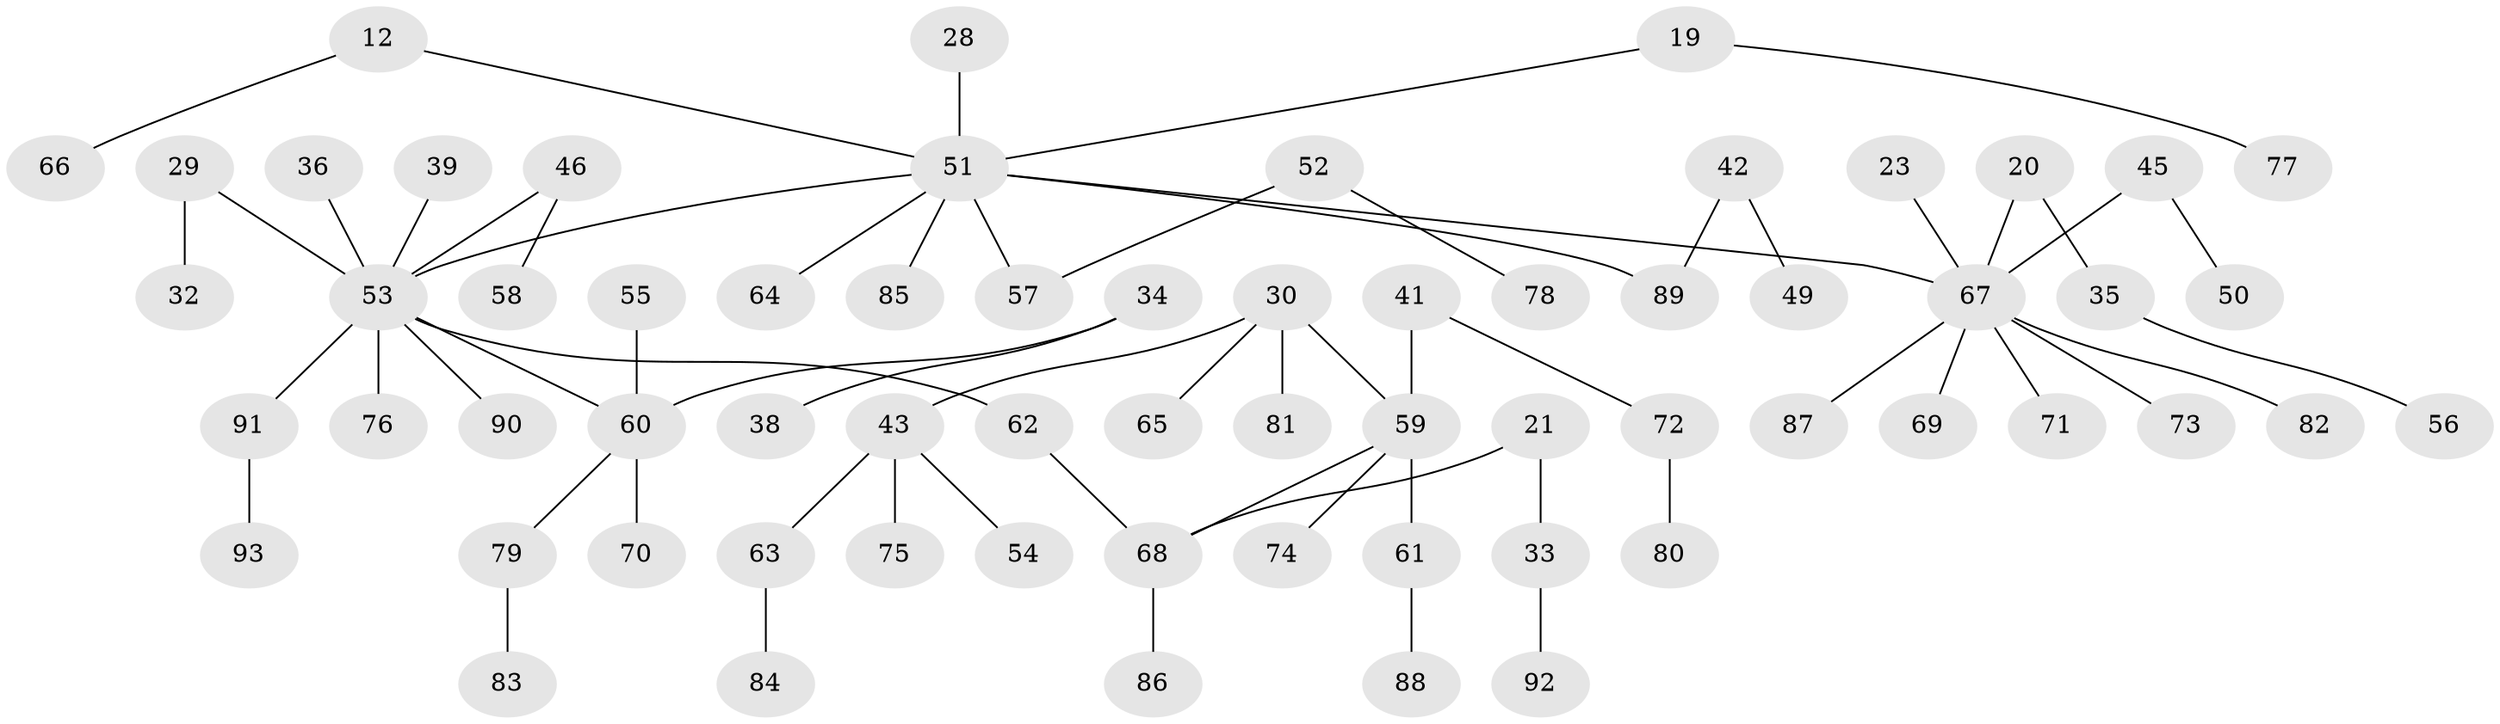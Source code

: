 // original degree distribution, {4: 0.07526881720430108, 5: 0.053763440860215055, 3: 0.043010752688172046, 6: 0.021505376344086023, 2: 0.34408602150537637, 1: 0.46236559139784944}
// Generated by graph-tools (version 1.1) at 2025/56/03/04/25 21:56:58]
// undirected, 65 vertices, 64 edges
graph export_dot {
graph [start="1"]
  node [color=gray90,style=filled];
  12;
  19;
  20;
  21;
  23;
  28;
  29;
  30;
  32;
  33;
  34;
  35;
  36;
  38;
  39;
  41;
  42;
  43;
  45;
  46;
  49;
  50;
  51 [super="+2+27+11"];
  52;
  53 [super="+47+24"];
  54;
  55;
  56;
  57 [super="+44"];
  58;
  59 [super="+40"];
  60 [super="+48+37+25"];
  61;
  62 [super="+15"];
  63;
  64;
  65;
  66;
  67 [super="+4+1+5+13+22"];
  68 [super="+18"];
  69;
  70;
  71;
  72;
  73;
  74;
  75;
  76;
  77;
  78;
  79;
  80;
  81;
  82;
  83;
  84;
  85;
  86;
  87;
  88;
  89 [super="+16"];
  90;
  91;
  92;
  93;
  12 -- 66;
  12 -- 51;
  19 -- 77;
  19 -- 51;
  20 -- 35;
  20 -- 67;
  21 -- 33;
  21 -- 68;
  23 -- 67;
  28 -- 51;
  29 -- 32;
  29 -- 53;
  30 -- 43;
  30 -- 65;
  30 -- 81;
  30 -- 59;
  33 -- 92;
  34 -- 38;
  34 -- 60;
  35 -- 56;
  36 -- 53;
  39 -- 53;
  41 -- 72;
  41 -- 59;
  42 -- 49;
  42 -- 89;
  43 -- 54;
  43 -- 63;
  43 -- 75;
  45 -- 50;
  45 -- 67;
  46 -- 58;
  46 -- 53;
  51 -- 67;
  51 -- 89;
  51 -- 64;
  51 -- 53;
  51 -- 57;
  51 -- 85;
  52 -- 78;
  52 -- 57;
  53 -- 90;
  53 -- 91;
  53 -- 76;
  53 -- 62;
  53 -- 60;
  55 -- 60;
  59 -- 74;
  59 -- 68;
  59 -- 61;
  60 -- 70;
  60 -- 79;
  61 -- 88;
  62 -- 68;
  63 -- 84;
  67 -- 71;
  67 -- 69;
  67 -- 87;
  67 -- 82;
  67 -- 73;
  68 -- 86;
  72 -- 80;
  79 -- 83;
  91 -- 93;
}
